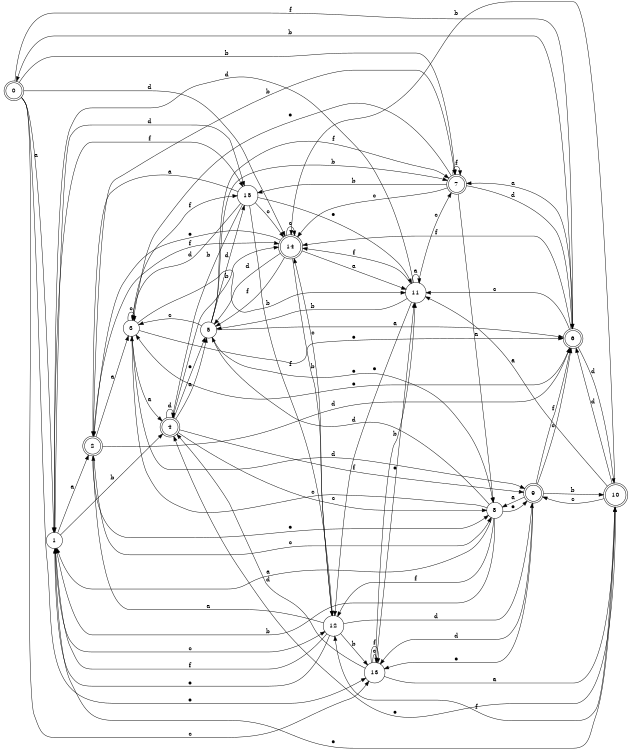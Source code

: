 digraph n13_6 {
__start0 [label="" shape="none"];

rankdir=LR;
size="8,5";

s0 [style="rounded,filled", color="black", fillcolor="white" shape="doublecircle", label="0"];
s1 [style="filled", color="black", fillcolor="white" shape="circle", label="1"];
s2 [style="rounded,filled", color="black", fillcolor="white" shape="doublecircle", label="2"];
s3 [style="filled", color="black", fillcolor="white" shape="circle", label="3"];
s4 [style="rounded,filled", color="black", fillcolor="white" shape="doublecircle", label="4"];
s5 [style="filled", color="black", fillcolor="white" shape="circle", label="5"];
s6 [style="rounded,filled", color="black", fillcolor="white" shape="doublecircle", label="6"];
s7 [style="rounded,filled", color="black", fillcolor="white" shape="doublecircle", label="7"];
s8 [style="filled", color="black", fillcolor="white" shape="circle", label="8"];
s9 [style="rounded,filled", color="black", fillcolor="white" shape="doublecircle", label="9"];
s10 [style="rounded,filled", color="black", fillcolor="white" shape="doublecircle", label="10"];
s11 [style="filled", color="black", fillcolor="white" shape="circle", label="11"];
s12 [style="filled", color="black", fillcolor="white" shape="circle", label="12"];
s13 [style="filled", color="black", fillcolor="white" shape="circle", label="13"];
s14 [style="rounded,filled", color="black", fillcolor="white" shape="doublecircle", label="14"];
s15 [style="filled", color="black", fillcolor="white" shape="circle", label="15"];
s0 -> s1 [label="a"];
s0 -> s7 [label="b"];
s0 -> s13 [label="c"];
s0 -> s14 [label="d"];
s0 -> s13 [label="e"];
s0 -> s6 [label="f"];
s1 -> s2 [label="a"];
s1 -> s4 [label="b"];
s1 -> s12 [label="c"];
s1 -> s15 [label="d"];
s1 -> s10 [label="e"];
s1 -> s15 [label="f"];
s2 -> s3 [label="a"];
s2 -> s7 [label="b"];
s2 -> s8 [label="c"];
s2 -> s6 [label="d"];
s2 -> s8 [label="e"];
s2 -> s14 [label="f"];
s3 -> s4 [label="a"];
s3 -> s11 [label="b"];
s3 -> s3 [label="c"];
s3 -> s9 [label="d"];
s3 -> s6 [label="e"];
s3 -> s15 [label="f"];
s4 -> s5 [label="a"];
s4 -> s14 [label="b"];
s4 -> s8 [label="c"];
s4 -> s4 [label="d"];
s4 -> s5 [label="e"];
s4 -> s9 [label="f"];
s5 -> s6 [label="a"];
s5 -> s7 [label="b"];
s5 -> s3 [label="c"];
s5 -> s15 [label="d"];
s5 -> s8 [label="e"];
s5 -> s7 [label="f"];
s6 -> s7 [label="a"];
s6 -> s0 [label="b"];
s6 -> s11 [label="c"];
s6 -> s10 [label="d"];
s6 -> s3 [label="e"];
s6 -> s14 [label="f"];
s7 -> s8 [label="a"];
s7 -> s15 [label="b"];
s7 -> s14 [label="c"];
s7 -> s6 [label="d"];
s7 -> s3 [label="e"];
s7 -> s7 [label="f"];
s8 -> s1 [label="a"];
s8 -> s1 [label="b"];
s8 -> s3 [label="c"];
s8 -> s5 [label="d"];
s8 -> s9 [label="e"];
s8 -> s12 [label="f"];
s9 -> s8 [label="a"];
s9 -> s10 [label="b"];
s9 -> s6 [label="c"];
s9 -> s13 [label="d"];
s9 -> s13 [label="e"];
s9 -> s6 [label="f"];
s10 -> s11 [label="a"];
s10 -> s14 [label="b"];
s10 -> s9 [label="c"];
s10 -> s6 [label="d"];
s10 -> s4 [label="e"];
s10 -> s12 [label="f"];
s11 -> s11 [label="a"];
s11 -> s5 [label="b"];
s11 -> s7 [label="c"];
s11 -> s1 [label="d"];
s11 -> s12 [label="e"];
s11 -> s14 [label="f"];
s12 -> s2 [label="a"];
s12 -> s13 [label="b"];
s12 -> s14 [label="c"];
s12 -> s9 [label="d"];
s12 -> s1 [label="e"];
s12 -> s1 [label="f"];
s13 -> s10 [label="a"];
s13 -> s11 [label="b"];
s13 -> s13 [label="c"];
s13 -> s4 [label="d"];
s13 -> s11 [label="e"];
s13 -> s13 [label="f"];
s14 -> s11 [label="a"];
s14 -> s12 [label="b"];
s14 -> s14 [label="c"];
s14 -> s5 [label="d"];
s14 -> s2 [label="e"];
s14 -> s5 [label="f"];
s15 -> s2 [label="a"];
s15 -> s4 [label="b"];
s15 -> s14 [label="c"];
s15 -> s3 [label="d"];
s15 -> s11 [label="e"];
s15 -> s12 [label="f"];

}